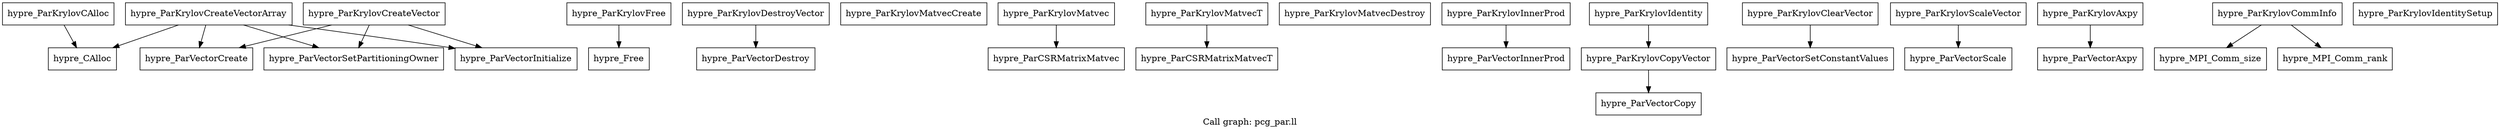 digraph "Call graph: pcg_par.ll" {
	label="Call graph: pcg_par.ll";

	Node0x55a7e997d4e0 [shape=record,label="{hypre_ParKrylovCAlloc}"];
	Node0x55a7e997d4e0 -> Node0x55a7e997dbf0;
	Node0x55a7e997dbf0 [shape=record,label="{hypre_CAlloc}"];
	Node0x55a7e9980100 [shape=record,label="{hypre_ParKrylovFree}"];
	Node0x55a7e9980100 -> Node0x55a7e9981f70;
	Node0x55a7e9981f70 [shape=record,label="{hypre_Free}"];
	Node0x55a7e9983e50 [shape=record,label="{hypre_ParKrylovCreateVector}"];
	Node0x55a7e9983e50 -> Node0x55a7e9989e00;
	Node0x55a7e9983e50 -> Node0x55a7e9986130;
	Node0x55a7e9983e50 -> Node0x55a7e9986a00;
	Node0x55a7e9989e00 [shape=record,label="{hypre_ParVectorCreate}"];
	Node0x55a7e9986130 [shape=record,label="{hypre_ParVectorSetPartitioningOwner}"];
	Node0x55a7e9986a00 [shape=record,label="{hypre_ParVectorInitialize}"];
	Node0x55a7e99875b0 [shape=record,label="{hypre_ParKrylovCreateVectorArray}"];
	Node0x55a7e99875b0 -> Node0x55a7e997dbf0;
	Node0x55a7e99875b0 -> Node0x55a7e9989e00;
	Node0x55a7e99875b0 -> Node0x55a7e9986130;
	Node0x55a7e99875b0 -> Node0x55a7e9986a00;
	Node0x55a7e99886d0 [shape=record,label="{hypre_ParKrylovDestroyVector}"];
	Node0x55a7e99886d0 -> Node0x55a7e9988f30;
	Node0x55a7e9988f30 [shape=record,label="{hypre_ParVectorDestroy}"];
	Node0x55a7e998a010 [shape=record,label="{hypre_ParKrylovMatvecCreate}"];
	Node0x55a7e998acf0 [shape=record,label="{hypre_ParKrylovMatvec}"];
	Node0x55a7e998acf0 -> Node0x55a7e997da90;
	Node0x55a7e997da90 [shape=record,label="{hypre_ParCSRMatrixMatvec}"];
	Node0x55a7e99859a0 [shape=record,label="{hypre_ParKrylovMatvecT}"];
	Node0x55a7e99859a0 -> Node0x55a7e998d110;
	Node0x55a7e998d110 [shape=record,label="{hypre_ParCSRMatrixMatvecT}"];
	Node0x55a7e998c980 [shape=record,label="{hypre_ParKrylovMatvecDestroy}"];
	Node0x55a7e9993b90 [shape=record,label="{hypre_ParKrylovInnerProd}"];
	Node0x55a7e9993b90 -> Node0x55a7e9993c10;
	Node0x55a7e9993c10 [shape=record,label="{hypre_ParVectorInnerProd}"];
	Node0x55a7e9993cf0 [shape=record,label="{hypre_ParKrylovCopyVector}"];
	Node0x55a7e9993cf0 -> Node0x55a7e9993d70;
	Node0x55a7e9993d70 [shape=record,label="{hypre_ParVectorCopy}"];
	Node0x55a7e9993e50 [shape=record,label="{hypre_ParKrylovClearVector}"];
	Node0x55a7e9993e50 -> Node0x55a7e9993ed0;
	Node0x55a7e9993ed0 [shape=record,label="{hypre_ParVectorSetConstantValues}"];
	Node0x55a7e9993fb0 [shape=record,label="{hypre_ParKrylovScaleVector}"];
	Node0x55a7e9993fb0 -> Node0x55a7e9994030;
	Node0x55a7e9994030 [shape=record,label="{hypre_ParVectorScale}"];
	Node0x55a7e9994110 [shape=record,label="{hypre_ParKrylovAxpy}"];
	Node0x55a7e9994110 -> Node0x55a7e9994190;
	Node0x55a7e9994190 [shape=record,label="{hypre_ParVectorAxpy}"];
	Node0x55a7e9994270 [shape=record,label="{hypre_ParKrylovCommInfo}"];
	Node0x55a7e9994270 -> Node0x55a7e99942f0;
	Node0x55a7e9994270 -> Node0x55a7e99943a0;
	Node0x55a7e99942f0 [shape=record,label="{hypre_MPI_Comm_size}"];
	Node0x55a7e99943a0 [shape=record,label="{hypre_MPI_Comm_rank}"];
	Node0x55a7e9994450 [shape=record,label="{hypre_ParKrylovIdentitySetup}"];
	Node0x55a7e99944d0 [shape=record,label="{hypre_ParKrylovIdentity}"];
	Node0x55a7e99944d0 -> Node0x55a7e9993cf0;
}
